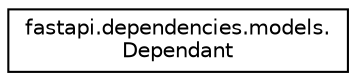 digraph "Graphical Class Hierarchy"
{
 // LATEX_PDF_SIZE
  edge [fontname="Helvetica",fontsize="10",labelfontname="Helvetica",labelfontsize="10"];
  node [fontname="Helvetica",fontsize="10",shape=record];
  rankdir="LR";
  Node0 [label="fastapi.dependencies.models.\lDependant",height=0.2,width=0.4,color="black", fillcolor="white", style="filled",URL="$classfastapi_1_1dependencies_1_1models_1_1Dependant.html",tooltip=" "];
}
